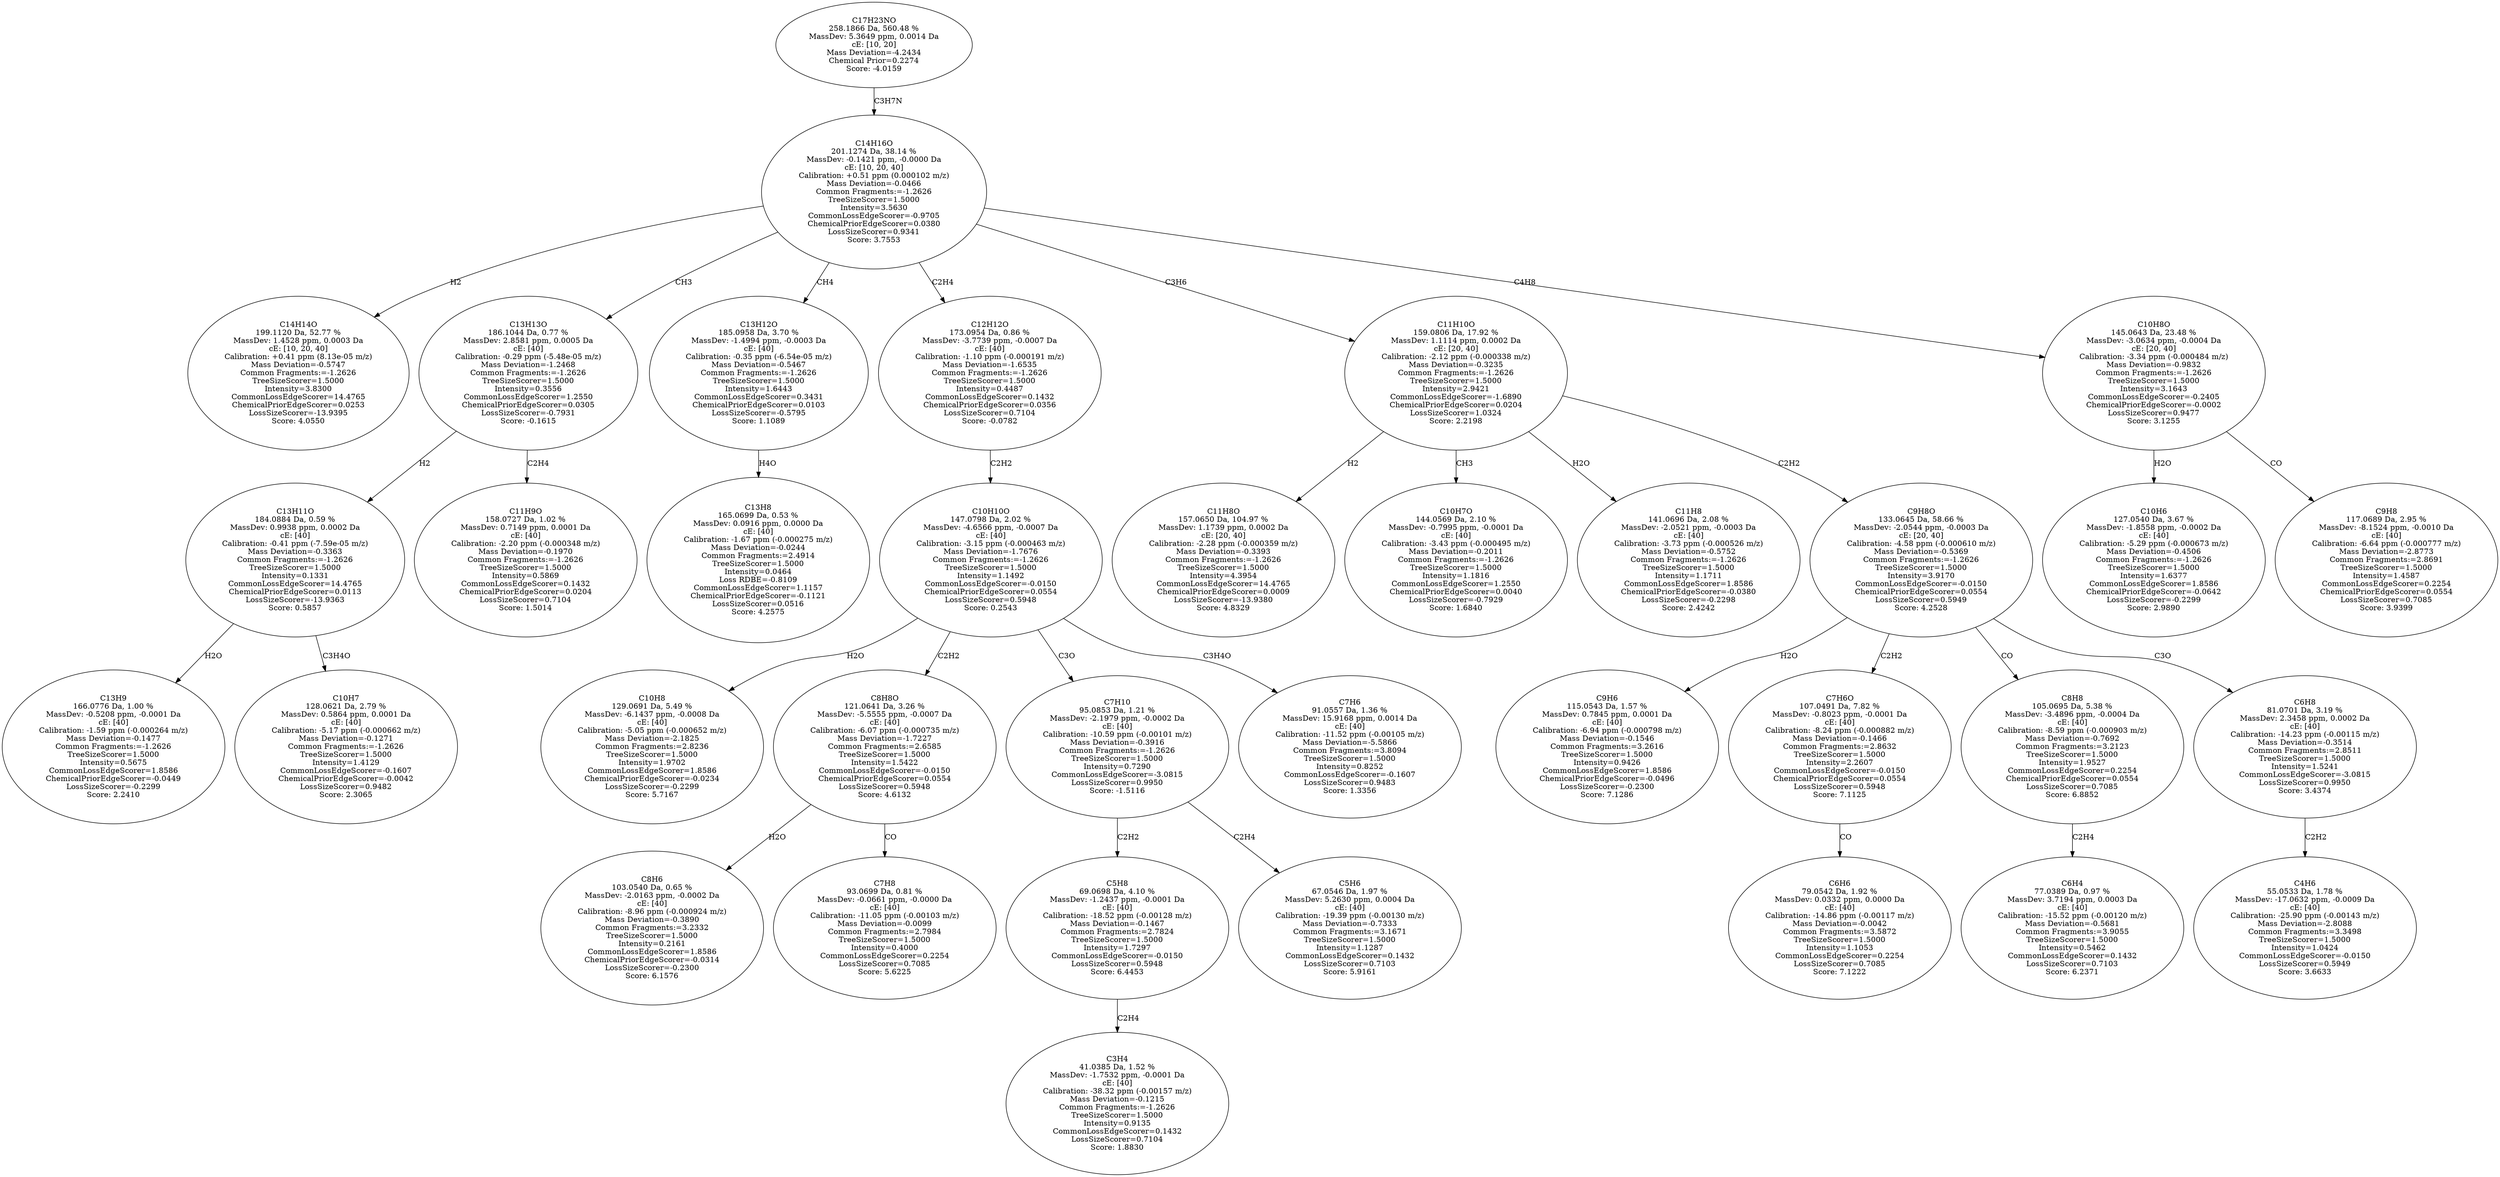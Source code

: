 strict digraph {
v1 [label="C14H14O\n199.1120 Da, 52.77 %\nMassDev: 1.4528 ppm, 0.0003 Da\ncE: [10, 20, 40]\nCalibration: +0.41 ppm (8.13e-05 m/z)\nMass Deviation=-0.5747\nCommon Fragments:=-1.2626\nTreeSizeScorer=1.5000\nIntensity=3.8300\nCommonLossEdgeScorer=14.4765\nChemicalPriorEdgeScorer=0.0253\nLossSizeScorer=-13.9395\nScore: 4.0550"];
v2 [label="C13H9\n166.0776 Da, 1.00 %\nMassDev: -0.5208 ppm, -0.0001 Da\ncE: [40]\nCalibration: -1.59 ppm (-0.000264 m/z)\nMass Deviation=-0.1477\nCommon Fragments:=-1.2626\nTreeSizeScorer=1.5000\nIntensity=0.5675\nCommonLossEdgeScorer=1.8586\nChemicalPriorEdgeScorer=-0.0449\nLossSizeScorer=-0.2299\nScore: 2.2410"];
v3 [label="C10H7\n128.0621 Da, 2.79 %\nMassDev: 0.5864 ppm, 0.0001 Da\ncE: [40]\nCalibration: -5.17 ppm (-0.000662 m/z)\nMass Deviation=-0.1271\nCommon Fragments:=-1.2626\nTreeSizeScorer=1.5000\nIntensity=1.4129\nCommonLossEdgeScorer=-0.1607\nChemicalPriorEdgeScorer=-0.0042\nLossSizeScorer=0.9482\nScore: 2.3065"];
v4 [label="C13H11O\n184.0884 Da, 0.59 %\nMassDev: 0.9938 ppm, 0.0002 Da\ncE: [40]\nCalibration: -0.41 ppm (-7.59e-05 m/z)\nMass Deviation=-0.3363\nCommon Fragments:=-1.2626\nTreeSizeScorer=1.5000\nIntensity=0.1331\nCommonLossEdgeScorer=14.4765\nChemicalPriorEdgeScorer=0.0113\nLossSizeScorer=-13.9363\nScore: 0.5857"];
v5 [label="C11H9O\n158.0727 Da, 1.02 %\nMassDev: 0.7149 ppm, 0.0001 Da\ncE: [40]\nCalibration: -2.20 ppm (-0.000348 m/z)\nMass Deviation=-0.1970\nCommon Fragments:=-1.2626\nTreeSizeScorer=1.5000\nIntensity=0.5869\nCommonLossEdgeScorer=0.1432\nChemicalPriorEdgeScorer=0.0204\nLossSizeScorer=0.7104\nScore: 1.5014"];
v6 [label="C13H13O\n186.1044 Da, 0.77 %\nMassDev: 2.8581 ppm, 0.0005 Da\ncE: [40]\nCalibration: -0.29 ppm (-5.48e-05 m/z)\nMass Deviation=-1.2468\nCommon Fragments:=-1.2626\nTreeSizeScorer=1.5000\nIntensity=0.3556\nCommonLossEdgeScorer=1.2550\nChemicalPriorEdgeScorer=0.0305\nLossSizeScorer=-0.7931\nScore: -0.1615"];
v7 [label="C13H8\n165.0699 Da, 0.53 %\nMassDev: 0.0916 ppm, 0.0000 Da\ncE: [40]\nCalibration: -1.67 ppm (-0.000275 m/z)\nMass Deviation=-0.0244\nCommon Fragments:=2.4914\nTreeSizeScorer=1.5000\nIntensity=0.0464\nLoss RDBE=-0.8109\nCommonLossEdgeScorer=1.1157\nChemicalPriorEdgeScorer=-0.1121\nLossSizeScorer=0.0516\nScore: 4.2575"];
v8 [label="C13H12O\n185.0958 Da, 3.70 %\nMassDev: -1.4994 ppm, -0.0003 Da\ncE: [40]\nCalibration: -0.35 ppm (-6.54e-05 m/z)\nMass Deviation=-0.5467\nCommon Fragments:=-1.2626\nTreeSizeScorer=1.5000\nIntensity=1.6443\nCommonLossEdgeScorer=0.3431\nChemicalPriorEdgeScorer=0.0103\nLossSizeScorer=-0.5795\nScore: 1.1089"];
v9 [label="C10H8\n129.0691 Da, 5.49 %\nMassDev: -6.1437 ppm, -0.0008 Da\ncE: [40]\nCalibration: -5.05 ppm (-0.000652 m/z)\nMass Deviation=-2.1825\nCommon Fragments:=2.8236\nTreeSizeScorer=1.5000\nIntensity=1.9702\nCommonLossEdgeScorer=1.8586\nChemicalPriorEdgeScorer=-0.0234\nLossSizeScorer=-0.2299\nScore: 5.7167"];
v10 [label="C8H6\n103.0540 Da, 0.65 %\nMassDev: -2.0163 ppm, -0.0002 Da\ncE: [40]\nCalibration: -8.96 ppm (-0.000924 m/z)\nMass Deviation=-0.3890\nCommon Fragments:=3.2332\nTreeSizeScorer=1.5000\nIntensity=0.2161\nCommonLossEdgeScorer=1.8586\nChemicalPriorEdgeScorer=-0.0314\nLossSizeScorer=-0.2300\nScore: 6.1576"];
v11 [label="C7H8\n93.0699 Da, 0.81 %\nMassDev: -0.0661 ppm, -0.0000 Da\ncE: [40]\nCalibration: -11.05 ppm (-0.00103 m/z)\nMass Deviation=-0.0099\nCommon Fragments:=2.7984\nTreeSizeScorer=1.5000\nIntensity=0.4000\nCommonLossEdgeScorer=0.2254\nLossSizeScorer=0.7085\nScore: 5.6225"];
v12 [label="C8H8O\n121.0641 Da, 3.26 %\nMassDev: -5.5555 ppm, -0.0007 Da\ncE: [40]\nCalibration: -6.07 ppm (-0.000735 m/z)\nMass Deviation=-1.7227\nCommon Fragments:=2.6585\nTreeSizeScorer=1.5000\nIntensity=1.5422\nCommonLossEdgeScorer=-0.0150\nChemicalPriorEdgeScorer=0.0554\nLossSizeScorer=0.5948\nScore: 4.6132"];
v13 [label="C3H4\n41.0385 Da, 1.52 %\nMassDev: -1.7532 ppm, -0.0001 Da\ncE: [40]\nCalibration: -38.32 ppm (-0.00157 m/z)\nMass Deviation=-0.1215\nCommon Fragments:=-1.2626\nTreeSizeScorer=1.5000\nIntensity=0.9135\nCommonLossEdgeScorer=0.1432\nLossSizeScorer=0.7104\nScore: 1.8830"];
v14 [label="C5H8\n69.0698 Da, 4.10 %\nMassDev: -1.2437 ppm, -0.0001 Da\ncE: [40]\nCalibration: -18.52 ppm (-0.00128 m/z)\nMass Deviation=-0.1467\nCommon Fragments:=2.7824\nTreeSizeScorer=1.5000\nIntensity=1.7297\nCommonLossEdgeScorer=-0.0150\nLossSizeScorer=0.5948\nScore: 6.4453"];
v15 [label="C5H6\n67.0546 Da, 1.97 %\nMassDev: 5.2630 ppm, 0.0004 Da\ncE: [40]\nCalibration: -19.39 ppm (-0.00130 m/z)\nMass Deviation=-0.7333\nCommon Fragments:=3.1671\nTreeSizeScorer=1.5000\nIntensity=1.1287\nCommonLossEdgeScorer=0.1432\nLossSizeScorer=0.7103\nScore: 5.9161"];
v16 [label="C7H10\n95.0853 Da, 1.21 %\nMassDev: -2.1979 ppm, -0.0002 Da\ncE: [40]\nCalibration: -10.59 ppm (-0.00101 m/z)\nMass Deviation=-0.3916\nCommon Fragments:=-1.2626\nTreeSizeScorer=1.5000\nIntensity=0.7290\nCommonLossEdgeScorer=-3.0815\nLossSizeScorer=0.9950\nScore: -1.5116"];
v17 [label="C7H6\n91.0557 Da, 1.36 %\nMassDev: 15.9168 ppm, 0.0014 Da\ncE: [40]\nCalibration: -11.52 ppm (-0.00105 m/z)\nMass Deviation=-5.5866\nCommon Fragments:=3.8094\nTreeSizeScorer=1.5000\nIntensity=0.8252\nCommonLossEdgeScorer=-0.1607\nLossSizeScorer=0.9483\nScore: 1.3356"];
v18 [label="C10H10O\n147.0798 Da, 2.02 %\nMassDev: -4.6566 ppm, -0.0007 Da\ncE: [40]\nCalibration: -3.15 ppm (-0.000463 m/z)\nMass Deviation=-1.7676\nCommon Fragments:=-1.2626\nTreeSizeScorer=1.5000\nIntensity=1.1492\nCommonLossEdgeScorer=-0.0150\nChemicalPriorEdgeScorer=0.0554\nLossSizeScorer=0.5948\nScore: 0.2543"];
v19 [label="C12H12O\n173.0954 Da, 0.86 %\nMassDev: -3.7739 ppm, -0.0007 Da\ncE: [40]\nCalibration: -1.10 ppm (-0.000191 m/z)\nMass Deviation=-1.6535\nCommon Fragments:=-1.2626\nTreeSizeScorer=1.5000\nIntensity=0.4487\nCommonLossEdgeScorer=0.1432\nChemicalPriorEdgeScorer=0.0356\nLossSizeScorer=0.7104\nScore: -0.0782"];
v20 [label="C11H8O\n157.0650 Da, 104.97 %\nMassDev: 1.1739 ppm, 0.0002 Da\ncE: [20, 40]\nCalibration: -2.28 ppm (-0.000359 m/z)\nMass Deviation=-0.3393\nCommon Fragments:=-1.2626\nTreeSizeScorer=1.5000\nIntensity=4.3954\nCommonLossEdgeScorer=14.4765\nChemicalPriorEdgeScorer=0.0009\nLossSizeScorer=-13.9380\nScore: 4.8329"];
v21 [label="C10H7O\n144.0569 Da, 2.10 %\nMassDev: -0.7995 ppm, -0.0001 Da\ncE: [40]\nCalibration: -3.43 ppm (-0.000495 m/z)\nMass Deviation=-0.2011\nCommon Fragments:=-1.2626\nTreeSizeScorer=1.5000\nIntensity=1.1816\nCommonLossEdgeScorer=1.2550\nChemicalPriorEdgeScorer=0.0040\nLossSizeScorer=-0.7929\nScore: 1.6840"];
v22 [label="C11H8\n141.0696 Da, 2.08 %\nMassDev: -2.0521 ppm, -0.0003 Da\ncE: [40]\nCalibration: -3.73 ppm (-0.000526 m/z)\nMass Deviation=-0.5752\nCommon Fragments:=-1.2626\nTreeSizeScorer=1.5000\nIntensity=1.1711\nCommonLossEdgeScorer=1.8586\nChemicalPriorEdgeScorer=-0.0380\nLossSizeScorer=-0.2298\nScore: 2.4242"];
v23 [label="C9H6\n115.0543 Da, 1.57 %\nMassDev: 0.7845 ppm, 0.0001 Da\ncE: [40]\nCalibration: -6.94 ppm (-0.000798 m/z)\nMass Deviation=-0.1546\nCommon Fragments:=3.2616\nTreeSizeScorer=1.5000\nIntensity=0.9426\nCommonLossEdgeScorer=1.8586\nChemicalPriorEdgeScorer=-0.0496\nLossSizeScorer=-0.2300\nScore: 7.1286"];
v24 [label="C6H6\n79.0542 Da, 1.92 %\nMassDev: 0.0332 ppm, 0.0000 Da\ncE: [40]\nCalibration: -14.86 ppm (-0.00117 m/z)\nMass Deviation=-0.0042\nCommon Fragments:=3.5872\nTreeSizeScorer=1.5000\nIntensity=1.1053\nCommonLossEdgeScorer=0.2254\nLossSizeScorer=0.7085\nScore: 7.1222"];
v25 [label="C7H6O\n107.0491 Da, 7.82 %\nMassDev: -0.8023 ppm, -0.0001 Da\ncE: [40]\nCalibration: -8.24 ppm (-0.000882 m/z)\nMass Deviation=-0.1466\nCommon Fragments:=2.8632\nTreeSizeScorer=1.5000\nIntensity=2.2607\nCommonLossEdgeScorer=-0.0150\nChemicalPriorEdgeScorer=0.0554\nLossSizeScorer=0.5948\nScore: 7.1125"];
v26 [label="C6H4\n77.0389 Da, 0.97 %\nMassDev: 3.7194 ppm, 0.0003 Da\ncE: [40]\nCalibration: -15.52 ppm (-0.00120 m/z)\nMass Deviation=-0.5681\nCommon Fragments:=3.9055\nTreeSizeScorer=1.5000\nIntensity=0.5462\nCommonLossEdgeScorer=0.1432\nLossSizeScorer=0.7103\nScore: 6.2371"];
v27 [label="C8H8\n105.0695 Da, 5.38 %\nMassDev: -3.4896 ppm, -0.0004 Da\ncE: [40]\nCalibration: -8.59 ppm (-0.000903 m/z)\nMass Deviation=-0.7692\nCommon Fragments:=3.2123\nTreeSizeScorer=1.5000\nIntensity=1.9527\nCommonLossEdgeScorer=0.2254\nChemicalPriorEdgeScorer=0.0554\nLossSizeScorer=0.7085\nScore: 6.8852"];
v28 [label="C4H6\n55.0533 Da, 1.78 %\nMassDev: -17.0632 ppm, -0.0009 Da\ncE: [40]\nCalibration: -25.90 ppm (-0.00143 m/z)\nMass Deviation=-2.8088\nCommon Fragments:=3.3498\nTreeSizeScorer=1.5000\nIntensity=1.0424\nCommonLossEdgeScorer=-0.0150\nLossSizeScorer=0.5949\nScore: 3.6633"];
v29 [label="C6H8\n81.0701 Da, 3.19 %\nMassDev: 2.3458 ppm, 0.0002 Da\ncE: [40]\nCalibration: -14.23 ppm (-0.00115 m/z)\nMass Deviation=-0.3514\nCommon Fragments:=2.8511\nTreeSizeScorer=1.5000\nIntensity=1.5241\nCommonLossEdgeScorer=-3.0815\nLossSizeScorer=0.9950\nScore: 3.4374"];
v30 [label="C9H8O\n133.0645 Da, 58.66 %\nMassDev: -2.0544 ppm, -0.0003 Da\ncE: [20, 40]\nCalibration: -4.58 ppm (-0.000610 m/z)\nMass Deviation=-0.5369\nCommon Fragments:=-1.2626\nTreeSizeScorer=1.5000\nIntensity=3.9170\nCommonLossEdgeScorer=-0.0150\nChemicalPriorEdgeScorer=0.0554\nLossSizeScorer=0.5949\nScore: 4.2528"];
v31 [label="C11H10O\n159.0806 Da, 17.92 %\nMassDev: 1.1114 ppm, 0.0002 Da\ncE: [20, 40]\nCalibration: -2.12 ppm (-0.000338 m/z)\nMass Deviation=-0.3235\nCommon Fragments:=-1.2626\nTreeSizeScorer=1.5000\nIntensity=2.9421\nCommonLossEdgeScorer=-1.6890\nChemicalPriorEdgeScorer=0.0204\nLossSizeScorer=1.0324\nScore: 2.2198"];
v32 [label="C10H6\n127.0540 Da, 3.67 %\nMassDev: -1.8558 ppm, -0.0002 Da\ncE: [40]\nCalibration: -5.29 ppm (-0.000673 m/z)\nMass Deviation=-0.4506\nCommon Fragments:=-1.2626\nTreeSizeScorer=1.5000\nIntensity=1.6377\nCommonLossEdgeScorer=1.8586\nChemicalPriorEdgeScorer=-0.0642\nLossSizeScorer=-0.2299\nScore: 2.9890"];
v33 [label="C9H8\n117.0689 Da, 2.95 %\nMassDev: -8.1524 ppm, -0.0010 Da\ncE: [40]\nCalibration: -6.64 ppm (-0.000777 m/z)\nMass Deviation=-2.8773\nCommon Fragments:=2.8691\nTreeSizeScorer=1.5000\nIntensity=1.4587\nCommonLossEdgeScorer=0.2254\nChemicalPriorEdgeScorer=0.0554\nLossSizeScorer=0.7085\nScore: 3.9399"];
v34 [label="C10H8O\n145.0643 Da, 23.48 %\nMassDev: -3.0634 ppm, -0.0004 Da\ncE: [20, 40]\nCalibration: -3.34 ppm (-0.000484 m/z)\nMass Deviation=-0.9832\nCommon Fragments:=-1.2626\nTreeSizeScorer=1.5000\nIntensity=3.1643\nCommonLossEdgeScorer=-0.2405\nChemicalPriorEdgeScorer=-0.0002\nLossSizeScorer=0.9477\nScore: 3.1255"];
v35 [label="C14H16O\n201.1274 Da, 38.14 %\nMassDev: -0.1421 ppm, -0.0000 Da\ncE: [10, 20, 40]\nCalibration: +0.51 ppm (0.000102 m/z)\nMass Deviation=-0.0466\nCommon Fragments:=-1.2626\nTreeSizeScorer=1.5000\nIntensity=3.5630\nCommonLossEdgeScorer=-0.9705\nChemicalPriorEdgeScorer=0.0380\nLossSizeScorer=0.9341\nScore: 3.7553"];
v36 [label="C17H23NO\n258.1866 Da, 560.48 %\nMassDev: 5.3649 ppm, 0.0014 Da\ncE: [10, 20]\nMass Deviation=-4.2434\nChemical Prior=0.2274\nScore: -4.0159"];
v35 -> v1 [label="H2"];
v4 -> v2 [label="H2O"];
v4 -> v3 [label="C3H4O"];
v6 -> v4 [label="H2"];
v6 -> v5 [label="C2H4"];
v35 -> v6 [label="CH3"];
v8 -> v7 [label="H4O"];
v35 -> v8 [label="CH4"];
v18 -> v9 [label="H2O"];
v12 -> v10 [label="H2O"];
v12 -> v11 [label="CO"];
v18 -> v12 [label="C2H2"];
v14 -> v13 [label="C2H4"];
v16 -> v14 [label="C2H2"];
v16 -> v15 [label="C2H4"];
v18 -> v16 [label="C3O"];
v18 -> v17 [label="C3H4O"];
v19 -> v18 [label="C2H2"];
v35 -> v19 [label="C2H4"];
v31 -> v20 [label="H2"];
v31 -> v21 [label="CH3"];
v31 -> v22 [label="H2O"];
v30 -> v23 [label="H2O"];
v25 -> v24 [label="CO"];
v30 -> v25 [label="C2H2"];
v27 -> v26 [label="C2H4"];
v30 -> v27 [label="CO"];
v29 -> v28 [label="C2H2"];
v30 -> v29 [label="C3O"];
v31 -> v30 [label="C2H2"];
v35 -> v31 [label="C3H6"];
v34 -> v32 [label="H2O"];
v34 -> v33 [label="CO"];
v35 -> v34 [label="C4H8"];
v36 -> v35 [label="C3H7N"];
}